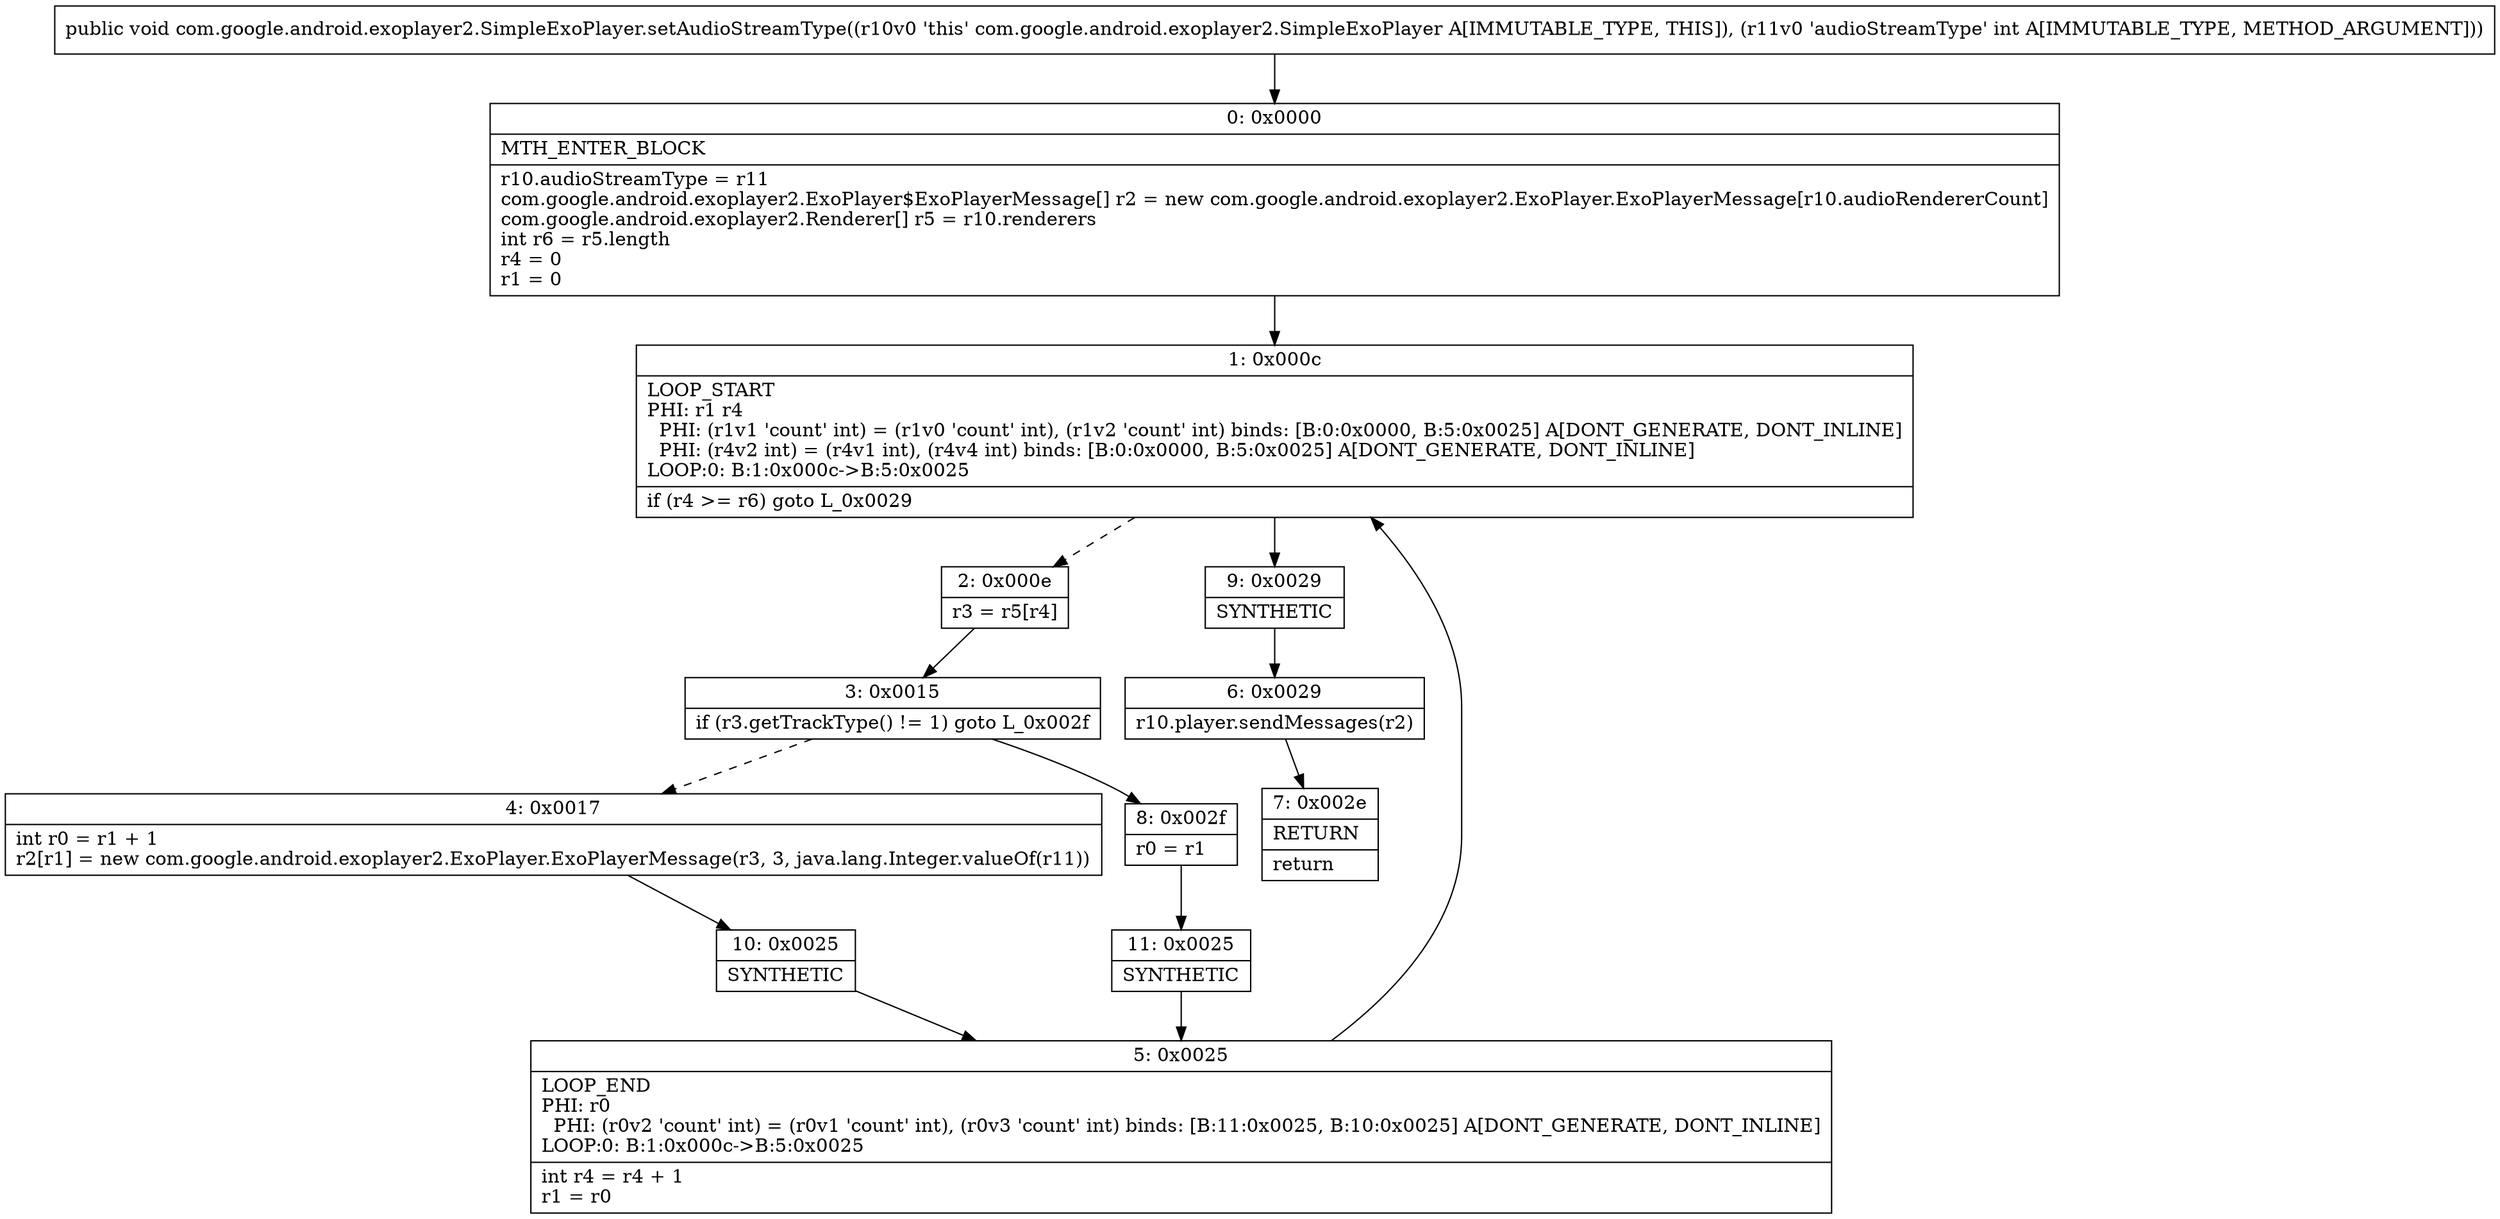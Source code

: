 digraph "CFG forcom.google.android.exoplayer2.SimpleExoPlayer.setAudioStreamType(I)V" {
Node_0 [shape=record,label="{0\:\ 0x0000|MTH_ENTER_BLOCK\l|r10.audioStreamType = r11\lcom.google.android.exoplayer2.ExoPlayer$ExoPlayerMessage[] r2 = new com.google.android.exoplayer2.ExoPlayer.ExoPlayerMessage[r10.audioRendererCount]\lcom.google.android.exoplayer2.Renderer[] r5 = r10.renderers\lint r6 = r5.length\lr4 = 0\lr1 = 0\l}"];
Node_1 [shape=record,label="{1\:\ 0x000c|LOOP_START\lPHI: r1 r4 \l  PHI: (r1v1 'count' int) = (r1v0 'count' int), (r1v2 'count' int) binds: [B:0:0x0000, B:5:0x0025] A[DONT_GENERATE, DONT_INLINE]\l  PHI: (r4v2 int) = (r4v1 int), (r4v4 int) binds: [B:0:0x0000, B:5:0x0025] A[DONT_GENERATE, DONT_INLINE]\lLOOP:0: B:1:0x000c\-\>B:5:0x0025\l|if (r4 \>= r6) goto L_0x0029\l}"];
Node_2 [shape=record,label="{2\:\ 0x000e|r3 = r5[r4]\l}"];
Node_3 [shape=record,label="{3\:\ 0x0015|if (r3.getTrackType() != 1) goto L_0x002f\l}"];
Node_4 [shape=record,label="{4\:\ 0x0017|int r0 = r1 + 1\lr2[r1] = new com.google.android.exoplayer2.ExoPlayer.ExoPlayerMessage(r3, 3, java.lang.Integer.valueOf(r11))\l}"];
Node_5 [shape=record,label="{5\:\ 0x0025|LOOP_END\lPHI: r0 \l  PHI: (r0v2 'count' int) = (r0v1 'count' int), (r0v3 'count' int) binds: [B:11:0x0025, B:10:0x0025] A[DONT_GENERATE, DONT_INLINE]\lLOOP:0: B:1:0x000c\-\>B:5:0x0025\l|int r4 = r4 + 1\lr1 = r0\l}"];
Node_6 [shape=record,label="{6\:\ 0x0029|r10.player.sendMessages(r2)\l}"];
Node_7 [shape=record,label="{7\:\ 0x002e|RETURN\l|return\l}"];
Node_8 [shape=record,label="{8\:\ 0x002f|r0 = r1\l}"];
Node_9 [shape=record,label="{9\:\ 0x0029|SYNTHETIC\l}"];
Node_10 [shape=record,label="{10\:\ 0x0025|SYNTHETIC\l}"];
Node_11 [shape=record,label="{11\:\ 0x0025|SYNTHETIC\l}"];
MethodNode[shape=record,label="{public void com.google.android.exoplayer2.SimpleExoPlayer.setAudioStreamType((r10v0 'this' com.google.android.exoplayer2.SimpleExoPlayer A[IMMUTABLE_TYPE, THIS]), (r11v0 'audioStreamType' int A[IMMUTABLE_TYPE, METHOD_ARGUMENT])) }"];
MethodNode -> Node_0;
Node_0 -> Node_1;
Node_1 -> Node_2[style=dashed];
Node_1 -> Node_9;
Node_2 -> Node_3;
Node_3 -> Node_4[style=dashed];
Node_3 -> Node_8;
Node_4 -> Node_10;
Node_5 -> Node_1;
Node_6 -> Node_7;
Node_8 -> Node_11;
Node_9 -> Node_6;
Node_10 -> Node_5;
Node_11 -> Node_5;
}

